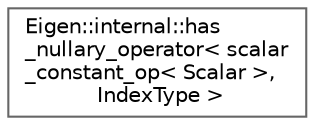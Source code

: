 digraph "Graphical Class Hierarchy"
{
 // LATEX_PDF_SIZE
  bgcolor="transparent";
  edge [fontname=Helvetica,fontsize=10,labelfontname=Helvetica,labelfontsize=10];
  node [fontname=Helvetica,fontsize=10,shape=box,height=0.2,width=0.4];
  rankdir="LR";
  Node0 [id="Node000000",label="Eigen::internal::has\l_nullary_operator\< scalar\l_constant_op\< Scalar \>,\l IndexType \>",height=0.2,width=0.4,color="grey40", fillcolor="white", style="filled",URL="$structEigen_1_1internal_1_1has__nullary__operator_3_01scalar__constant__op_3_01Scalar_01_4_00_01IndexType_01_4.html",tooltip=" "];
}
